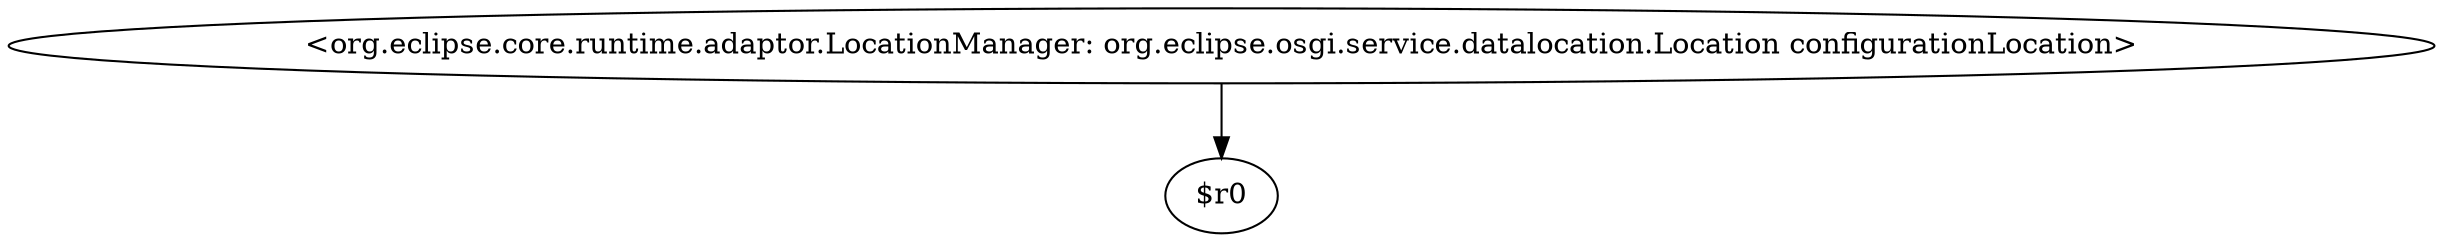 digraph g {
0[label="<org.eclipse.core.runtime.adaptor.LocationManager: org.eclipse.osgi.service.datalocation.Location configurationLocation>"]
1[label="$r0"]
0->1[label=""]
}